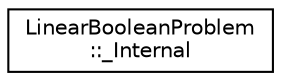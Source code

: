 digraph "Graphical Class Hierarchy"
{
 // LATEX_PDF_SIZE
  edge [fontname="Helvetica",fontsize="10",labelfontname="Helvetica",labelfontsize="10"];
  node [fontname="Helvetica",fontsize="10",shape=record];
  rankdir="LR";
  Node0 [label="LinearBooleanProblem\l::_Internal",height=0.2,width=0.4,color="black", fillcolor="white", style="filled",URL="$classoperations__research_1_1sat_1_1_linear_boolean_problem_1_1___internal.html",tooltip=" "];
}
